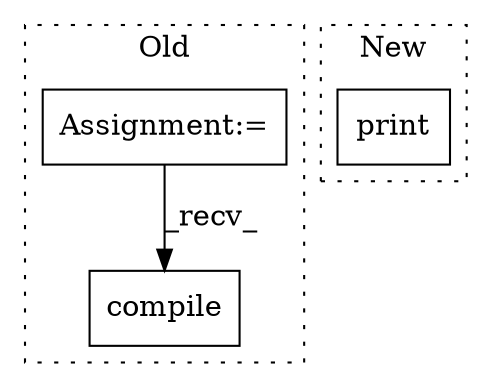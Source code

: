 digraph G {
subgraph cluster0 {
1 [label="compile" a="32" s="5404,5507" l="8,1" shape="box"];
3 [label="Assignment:=" a="7" s="5365" l="1" shape="box"];
label = "Old";
style="dotted";
}
subgraph cluster1 {
2 [label="print" a="32" s="6399,6467" l="6,1" shape="box"];
label = "New";
style="dotted";
}
3 -> 1 [label="_recv_"];
}